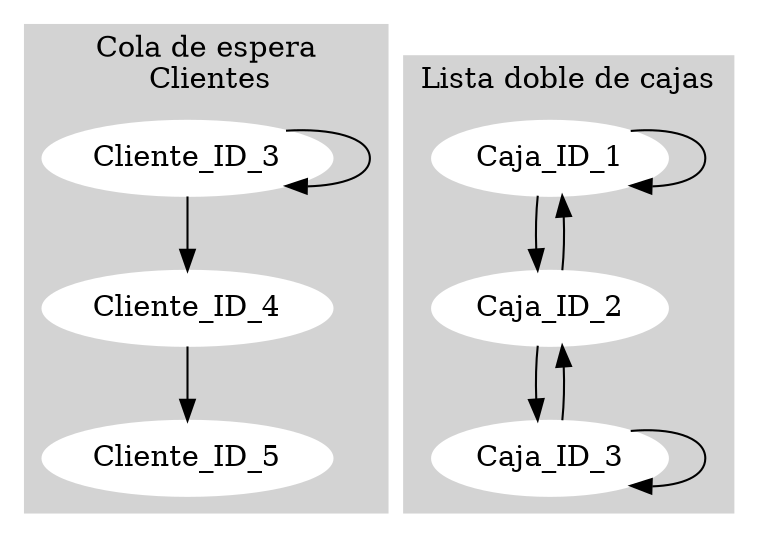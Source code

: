digraph G {
subgraph cluster_a {
style=filled;
color=lightgrey;
node [style=filled,color=white];
Cliente_ID_3 -> Cliente_ID_3 -> Cliente_ID_4 -> Cliente_ID_5
label = "Cola de espera
 Clientes"};


subgraph cluster_b {
style=filled;
color=lightgrey;
node [style=filled,color=white];

label = "Pila de carretas 1"};


subgraph cluster_c {
style=filled;
color=lightgrey;
node [style=filled,color=white];

label = "Pila de carretas 2"};


subgraph cluster_d {
style=filled;
color=lightgrey;
node [style=filled,color=white];

label = "Cola de espera para cajas"};


subgraph cluster_e {
style=filled;
color=lightgrey;
node [style=filled,color=white];

label = "Lista circular de clientes"};


subgraph cluster_f {
style=filled;
color=lightgrey;
node [style=filled,color=white];
Caja_ID_1 -> Caja_ID_1 -> Caja_ID_2 -> Caja_ID_3;
Caja_ID_3 -> Caja_ID_3 -> Caja_ID_2 -> Caja_ID_1;

label = "Lista doble de cajas";}



}
